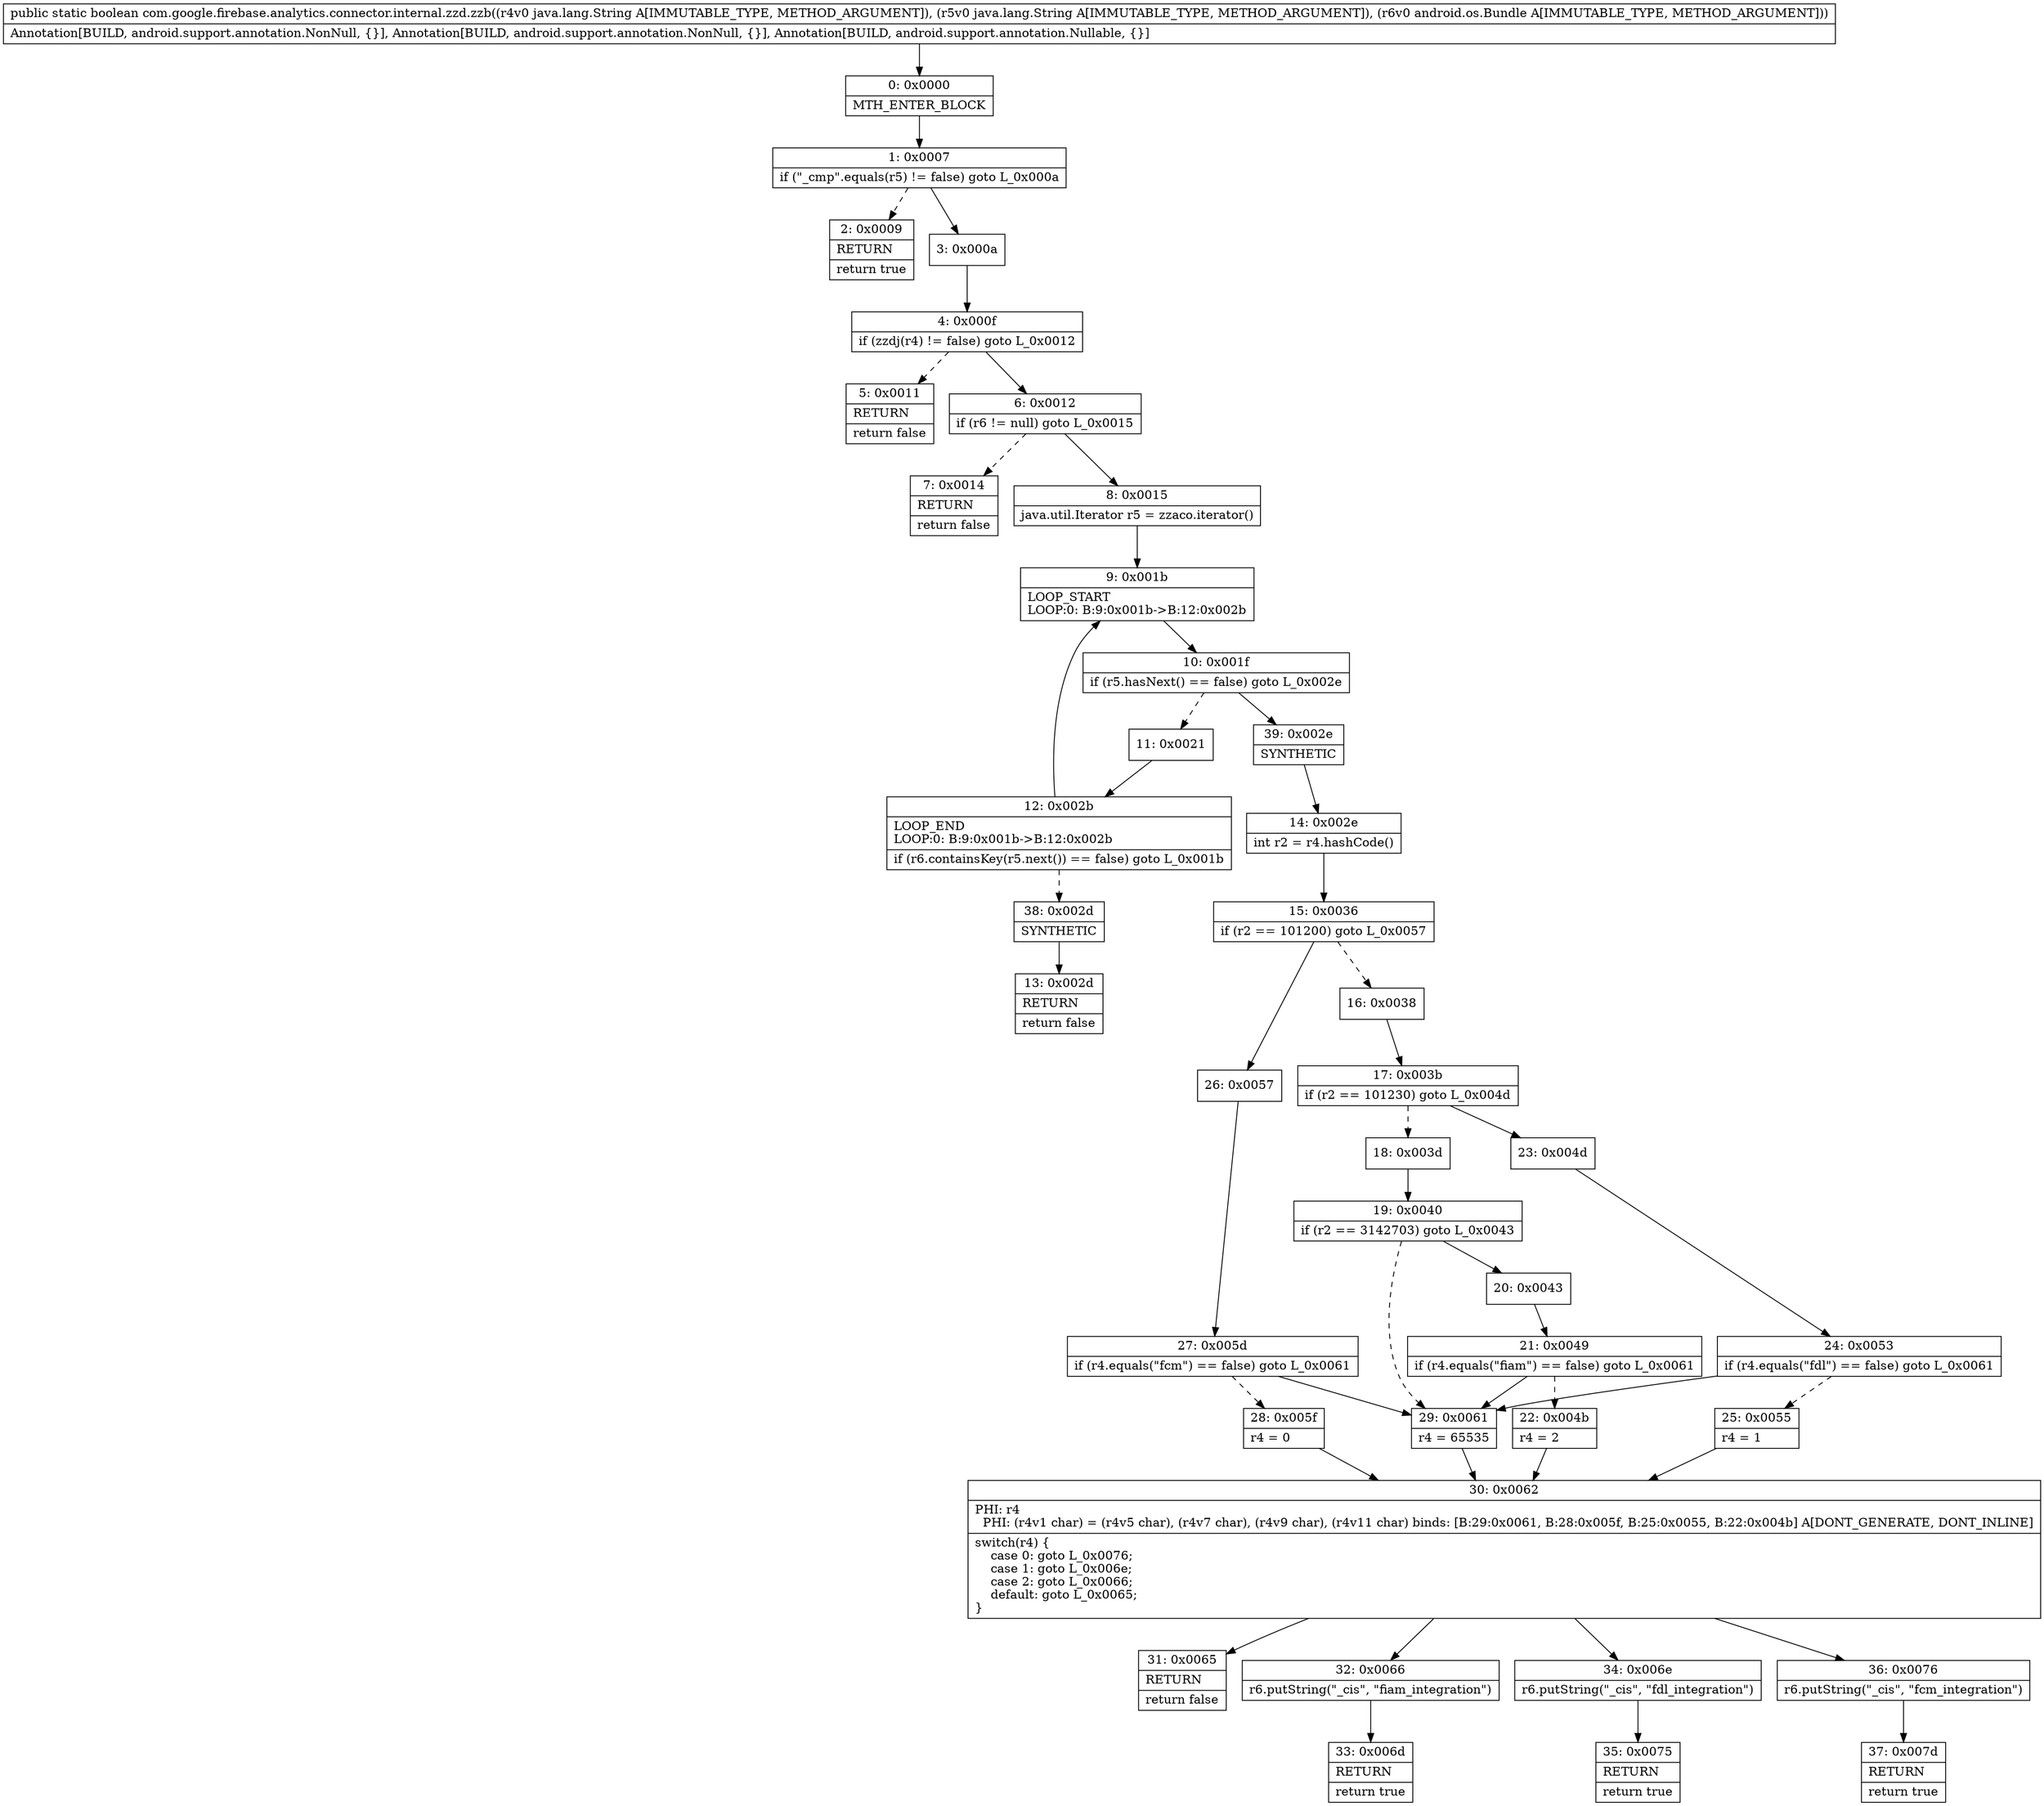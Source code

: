 digraph "CFG forcom.google.firebase.analytics.connector.internal.zzd.zzb(Ljava\/lang\/String;Ljava\/lang\/String;Landroid\/os\/Bundle;)Z" {
Node_0 [shape=record,label="{0\:\ 0x0000|MTH_ENTER_BLOCK\l}"];
Node_1 [shape=record,label="{1\:\ 0x0007|if (\"_cmp\".equals(r5) != false) goto L_0x000a\l}"];
Node_2 [shape=record,label="{2\:\ 0x0009|RETURN\l|return true\l}"];
Node_3 [shape=record,label="{3\:\ 0x000a}"];
Node_4 [shape=record,label="{4\:\ 0x000f|if (zzdj(r4) != false) goto L_0x0012\l}"];
Node_5 [shape=record,label="{5\:\ 0x0011|RETURN\l|return false\l}"];
Node_6 [shape=record,label="{6\:\ 0x0012|if (r6 != null) goto L_0x0015\l}"];
Node_7 [shape=record,label="{7\:\ 0x0014|RETURN\l|return false\l}"];
Node_8 [shape=record,label="{8\:\ 0x0015|java.util.Iterator r5 = zzaco.iterator()\l}"];
Node_9 [shape=record,label="{9\:\ 0x001b|LOOP_START\lLOOP:0: B:9:0x001b\-\>B:12:0x002b\l}"];
Node_10 [shape=record,label="{10\:\ 0x001f|if (r5.hasNext() == false) goto L_0x002e\l}"];
Node_11 [shape=record,label="{11\:\ 0x0021}"];
Node_12 [shape=record,label="{12\:\ 0x002b|LOOP_END\lLOOP:0: B:9:0x001b\-\>B:12:0x002b\l|if (r6.containsKey(r5.next()) == false) goto L_0x001b\l}"];
Node_13 [shape=record,label="{13\:\ 0x002d|RETURN\l|return false\l}"];
Node_14 [shape=record,label="{14\:\ 0x002e|int r2 = r4.hashCode()\l}"];
Node_15 [shape=record,label="{15\:\ 0x0036|if (r2 == 101200) goto L_0x0057\l}"];
Node_16 [shape=record,label="{16\:\ 0x0038}"];
Node_17 [shape=record,label="{17\:\ 0x003b|if (r2 == 101230) goto L_0x004d\l}"];
Node_18 [shape=record,label="{18\:\ 0x003d}"];
Node_19 [shape=record,label="{19\:\ 0x0040|if (r2 == 3142703) goto L_0x0043\l}"];
Node_20 [shape=record,label="{20\:\ 0x0043}"];
Node_21 [shape=record,label="{21\:\ 0x0049|if (r4.equals(\"fiam\") == false) goto L_0x0061\l}"];
Node_22 [shape=record,label="{22\:\ 0x004b|r4 = 2\l}"];
Node_23 [shape=record,label="{23\:\ 0x004d}"];
Node_24 [shape=record,label="{24\:\ 0x0053|if (r4.equals(\"fdl\") == false) goto L_0x0061\l}"];
Node_25 [shape=record,label="{25\:\ 0x0055|r4 = 1\l}"];
Node_26 [shape=record,label="{26\:\ 0x0057}"];
Node_27 [shape=record,label="{27\:\ 0x005d|if (r4.equals(\"fcm\") == false) goto L_0x0061\l}"];
Node_28 [shape=record,label="{28\:\ 0x005f|r4 = 0\l}"];
Node_29 [shape=record,label="{29\:\ 0x0061|r4 = 65535\l}"];
Node_30 [shape=record,label="{30\:\ 0x0062|PHI: r4 \l  PHI: (r4v1 char) = (r4v5 char), (r4v7 char), (r4v9 char), (r4v11 char) binds: [B:29:0x0061, B:28:0x005f, B:25:0x0055, B:22:0x004b] A[DONT_GENERATE, DONT_INLINE]\l|switch(r4) \{\l    case 0: goto L_0x0076;\l    case 1: goto L_0x006e;\l    case 2: goto L_0x0066;\l    default: goto L_0x0065;\l\}\l}"];
Node_31 [shape=record,label="{31\:\ 0x0065|RETURN\l|return false\l}"];
Node_32 [shape=record,label="{32\:\ 0x0066|r6.putString(\"_cis\", \"fiam_integration\")\l}"];
Node_33 [shape=record,label="{33\:\ 0x006d|RETURN\l|return true\l}"];
Node_34 [shape=record,label="{34\:\ 0x006e|r6.putString(\"_cis\", \"fdl_integration\")\l}"];
Node_35 [shape=record,label="{35\:\ 0x0075|RETURN\l|return true\l}"];
Node_36 [shape=record,label="{36\:\ 0x0076|r6.putString(\"_cis\", \"fcm_integration\")\l}"];
Node_37 [shape=record,label="{37\:\ 0x007d|RETURN\l|return true\l}"];
Node_38 [shape=record,label="{38\:\ 0x002d|SYNTHETIC\l}"];
Node_39 [shape=record,label="{39\:\ 0x002e|SYNTHETIC\l}"];
MethodNode[shape=record,label="{public static boolean com.google.firebase.analytics.connector.internal.zzd.zzb((r4v0 java.lang.String A[IMMUTABLE_TYPE, METHOD_ARGUMENT]), (r5v0 java.lang.String A[IMMUTABLE_TYPE, METHOD_ARGUMENT]), (r6v0 android.os.Bundle A[IMMUTABLE_TYPE, METHOD_ARGUMENT]))  | Annotation[BUILD, android.support.annotation.NonNull, \{\}], Annotation[BUILD, android.support.annotation.NonNull, \{\}], Annotation[BUILD, android.support.annotation.Nullable, \{\}]\l}"];
MethodNode -> Node_0;
Node_0 -> Node_1;
Node_1 -> Node_2[style=dashed];
Node_1 -> Node_3;
Node_3 -> Node_4;
Node_4 -> Node_5[style=dashed];
Node_4 -> Node_6;
Node_6 -> Node_7[style=dashed];
Node_6 -> Node_8;
Node_8 -> Node_9;
Node_9 -> Node_10;
Node_10 -> Node_11[style=dashed];
Node_10 -> Node_39;
Node_11 -> Node_12;
Node_12 -> Node_9;
Node_12 -> Node_38[style=dashed];
Node_14 -> Node_15;
Node_15 -> Node_16[style=dashed];
Node_15 -> Node_26;
Node_16 -> Node_17;
Node_17 -> Node_18[style=dashed];
Node_17 -> Node_23;
Node_18 -> Node_19;
Node_19 -> Node_20;
Node_19 -> Node_29[style=dashed];
Node_20 -> Node_21;
Node_21 -> Node_22[style=dashed];
Node_21 -> Node_29;
Node_22 -> Node_30;
Node_23 -> Node_24;
Node_24 -> Node_25[style=dashed];
Node_24 -> Node_29;
Node_25 -> Node_30;
Node_26 -> Node_27;
Node_27 -> Node_28[style=dashed];
Node_27 -> Node_29;
Node_28 -> Node_30;
Node_29 -> Node_30;
Node_30 -> Node_31;
Node_30 -> Node_32;
Node_30 -> Node_34;
Node_30 -> Node_36;
Node_32 -> Node_33;
Node_34 -> Node_35;
Node_36 -> Node_37;
Node_38 -> Node_13;
Node_39 -> Node_14;
}

